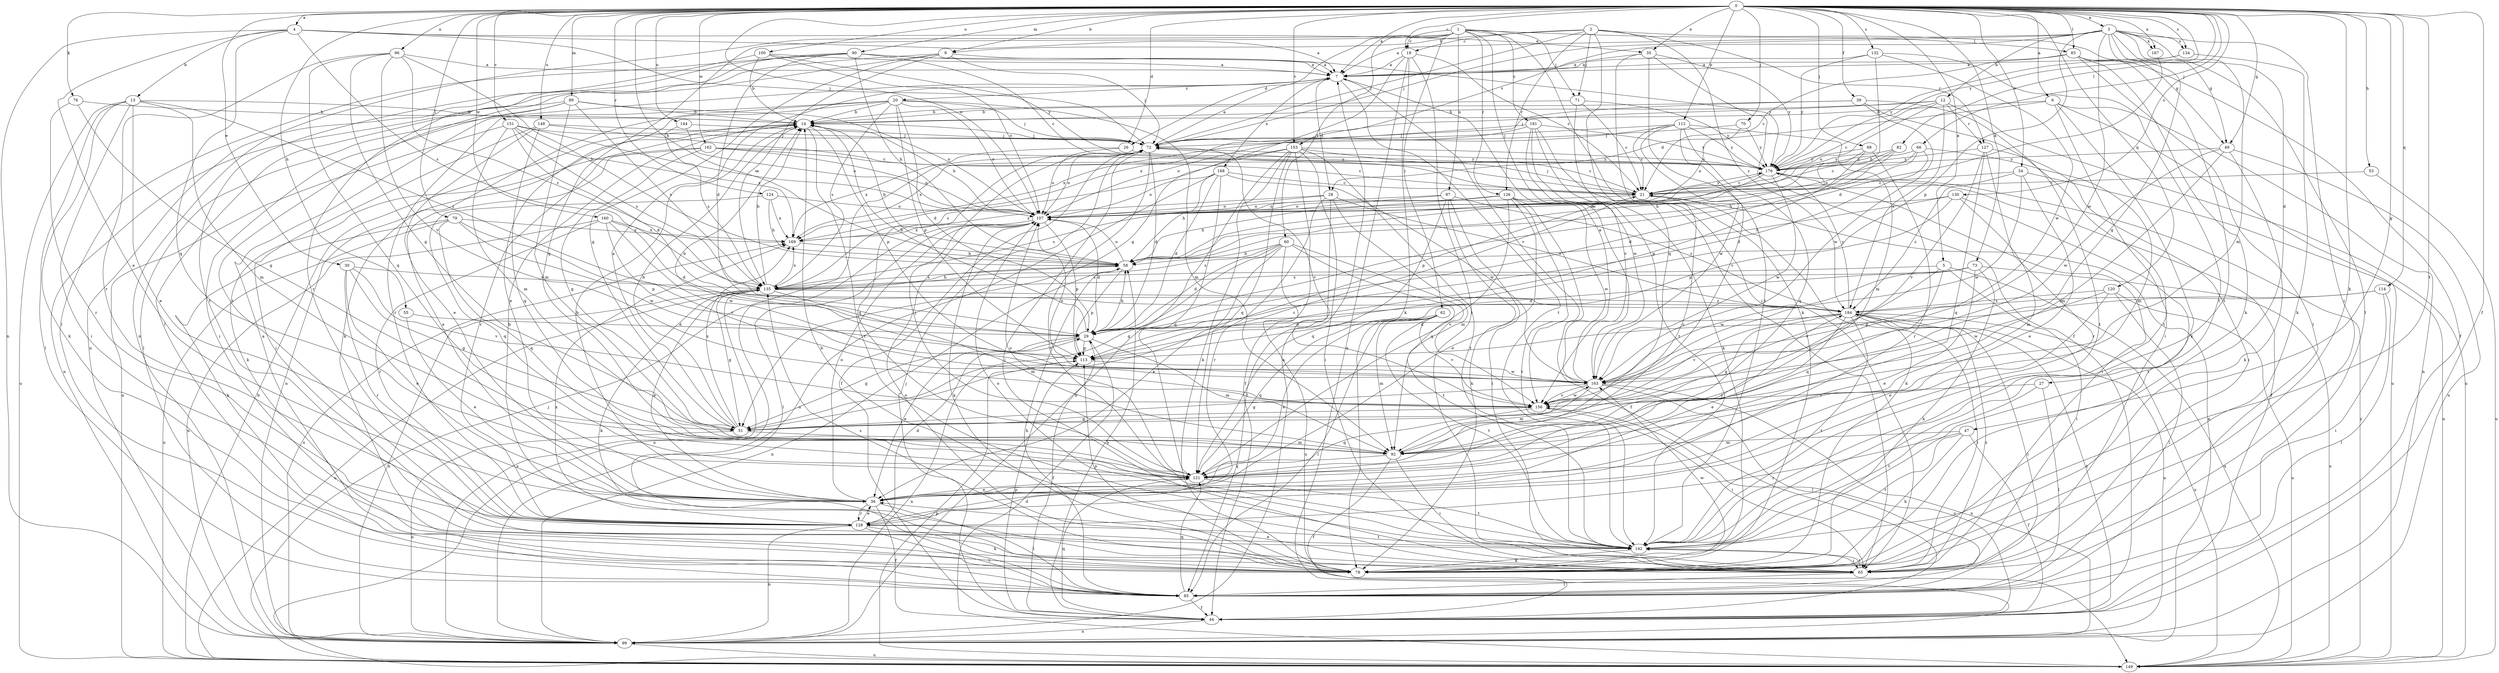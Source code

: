 strict digraph  {
0;
1;
2;
3;
4;
5;
6;
7;
9;
12;
13;
14;
19;
20;
21;
26;
27;
28;
29;
30;
34;
35;
36;
39;
44;
47;
49;
51;
53;
55;
58;
60;
62;
65;
66;
68;
70;
71;
72;
73;
76;
78;
79;
82;
83;
85;
89;
90;
92;
96;
97;
99;
100;
107;
112;
113;
114;
120;
121;
124;
126;
127;
128;
130;
132;
134;
135;
142;
144;
148;
149;
151;
153;
156;
160;
162;
163;
167;
168;
169;
176;
181;
184;
0 -> 3  [label=a];
0 -> 4  [label=a];
0 -> 5  [label=a];
0 -> 6  [label=a];
0 -> 7  [label=a];
0 -> 9  [label=b];
0 -> 19  [label=c];
0 -> 26  [label=d];
0 -> 30  [label=e];
0 -> 34  [label=e];
0 -> 35  [label=e];
0 -> 39  [label=f];
0 -> 44  [label=f];
0 -> 47  [label=g];
0 -> 49  [label=g];
0 -> 53  [label=h];
0 -> 55  [label=h];
0 -> 58  [label=h];
0 -> 66  [label=j];
0 -> 68  [label=j];
0 -> 70  [label=j];
0 -> 73  [label=k];
0 -> 76  [label=k];
0 -> 78  [label=k];
0 -> 79  [label=l];
0 -> 82  [label=l];
0 -> 83  [label=l];
0 -> 89  [label=m];
0 -> 90  [label=m];
0 -> 96  [label=n];
0 -> 100  [label=o];
0 -> 107  [label=o];
0 -> 112  [label=p];
0 -> 114  [label=q];
0 -> 120  [label=q];
0 -> 124  [label=r];
0 -> 130  [label=s];
0 -> 132  [label=s];
0 -> 134  [label=s];
0 -> 142  [label=t];
0 -> 144  [label=u];
0 -> 148  [label=u];
0 -> 151  [label=v];
0 -> 153  [label=v];
0 -> 160  [label=w];
0 -> 162  [label=w];
0 -> 167  [label=x];
0 -> 176  [label=y];
1 -> 19  [label=c];
1 -> 26  [label=d];
1 -> 60  [label=i];
1 -> 62  [label=i];
1 -> 65  [label=i];
1 -> 71  [label=j];
1 -> 83  [label=l];
1 -> 97  [label=n];
1 -> 99  [label=n];
1 -> 121  [label=q];
1 -> 126  [label=r];
1 -> 163  [label=w];
1 -> 181  [label=z];
2 -> 9  [label=b];
2 -> 19  [label=c];
2 -> 49  [label=g];
2 -> 71  [label=j];
2 -> 72  [label=j];
2 -> 121  [label=q];
2 -> 126  [label=r];
2 -> 127  [label=r];
2 -> 184  [label=z];
3 -> 7  [label=a];
3 -> 12  [label=b];
3 -> 27  [label=d];
3 -> 49  [label=g];
3 -> 51  [label=g];
3 -> 65  [label=i];
3 -> 72  [label=j];
3 -> 85  [label=l];
3 -> 92  [label=m];
3 -> 113  [label=p];
3 -> 134  [label=s];
3 -> 153  [label=v];
3 -> 163  [label=w];
3 -> 167  [label=x];
4 -> 7  [label=a];
4 -> 13  [label=b];
4 -> 35  [label=e];
4 -> 36  [label=e];
4 -> 72  [label=j];
4 -> 99  [label=n];
4 -> 121  [label=q];
4 -> 135  [label=s];
5 -> 65  [label=i];
5 -> 121  [label=q];
5 -> 135  [label=s];
5 -> 149  [label=u];
5 -> 156  [label=v];
6 -> 14  [label=b];
6 -> 28  [label=d];
6 -> 78  [label=k];
6 -> 99  [label=n];
6 -> 142  [label=t];
6 -> 149  [label=u];
7 -> 20  [label=c];
7 -> 28  [label=d];
7 -> 142  [label=t];
7 -> 156  [label=v];
7 -> 168  [label=x];
9 -> 7  [label=a];
9 -> 51  [label=g];
9 -> 72  [label=j];
9 -> 85  [label=l];
9 -> 135  [label=s];
9 -> 142  [label=t];
12 -> 14  [label=b];
12 -> 21  [label=c];
12 -> 72  [label=j];
12 -> 107  [label=o];
12 -> 127  [label=r];
12 -> 149  [label=u];
12 -> 184  [label=z];
13 -> 14  [label=b];
13 -> 36  [label=e];
13 -> 65  [label=i];
13 -> 78  [label=k];
13 -> 85  [label=l];
13 -> 92  [label=m];
13 -> 149  [label=u];
13 -> 184  [label=z];
14 -> 72  [label=j];
14 -> 99  [label=n];
14 -> 113  [label=p];
14 -> 128  [label=r];
14 -> 142  [label=t];
19 -> 7  [label=a];
19 -> 21  [label=c];
19 -> 51  [label=g];
19 -> 65  [label=i];
19 -> 78  [label=k];
19 -> 99  [label=n];
20 -> 14  [label=b];
20 -> 29  [label=d];
20 -> 36  [label=e];
20 -> 72  [label=j];
20 -> 78  [label=k];
20 -> 92  [label=m];
20 -> 107  [label=o];
20 -> 113  [label=p];
20 -> 128  [label=r];
20 -> 135  [label=s];
21 -> 72  [label=j];
21 -> 78  [label=k];
21 -> 99  [label=n];
21 -> 107  [label=o];
21 -> 176  [label=y];
26 -> 107  [label=o];
26 -> 169  [label=x];
26 -> 176  [label=y];
27 -> 85  [label=l];
27 -> 142  [label=t];
27 -> 156  [label=v];
28 -> 85  [label=l];
28 -> 92  [label=m];
28 -> 107  [label=o];
28 -> 128  [label=r];
28 -> 169  [label=x];
28 -> 184  [label=z];
29 -> 14  [label=b];
29 -> 36  [label=e];
29 -> 44  [label=f];
29 -> 51  [label=g];
29 -> 58  [label=h];
29 -> 92  [label=m];
29 -> 113  [label=p];
30 -> 36  [label=e];
30 -> 51  [label=g];
30 -> 128  [label=r];
30 -> 135  [label=s];
30 -> 156  [label=v];
34 -> 21  [label=c];
34 -> 36  [label=e];
34 -> 149  [label=u];
34 -> 163  [label=w];
34 -> 184  [label=z];
35 -> 7  [label=a];
35 -> 44  [label=f];
35 -> 78  [label=k];
35 -> 142  [label=t];
35 -> 176  [label=y];
36 -> 14  [label=b];
36 -> 44  [label=f];
36 -> 85  [label=l];
36 -> 107  [label=o];
36 -> 128  [label=r];
39 -> 14  [label=b];
39 -> 65  [label=i];
39 -> 142  [label=t];
39 -> 163  [label=w];
39 -> 169  [label=x];
44 -> 58  [label=h];
44 -> 72  [label=j];
44 -> 99  [label=n];
44 -> 113  [label=p];
44 -> 121  [label=q];
44 -> 156  [label=v];
44 -> 184  [label=z];
47 -> 44  [label=f];
47 -> 78  [label=k];
47 -> 92  [label=m];
47 -> 128  [label=r];
47 -> 142  [label=t];
49 -> 78  [label=k];
49 -> 92  [label=m];
49 -> 99  [label=n];
49 -> 163  [label=w];
49 -> 176  [label=y];
51 -> 7  [label=a];
51 -> 14  [label=b];
51 -> 21  [label=c];
51 -> 92  [label=m];
51 -> 99  [label=n];
51 -> 169  [label=x];
53 -> 21  [label=c];
53 -> 149  [label=u];
55 -> 29  [label=d];
55 -> 36  [label=e];
58 -> 14  [label=b];
58 -> 99  [label=n];
58 -> 107  [label=o];
58 -> 113  [label=p];
58 -> 135  [label=s];
60 -> 29  [label=d];
60 -> 36  [label=e];
60 -> 51  [label=g];
60 -> 58  [label=h];
60 -> 135  [label=s];
60 -> 142  [label=t];
60 -> 149  [label=u];
60 -> 156  [label=v];
62 -> 29  [label=d];
62 -> 36  [label=e];
62 -> 85  [label=l];
62 -> 92  [label=m];
62 -> 121  [label=q];
62 -> 142  [label=t];
62 -> 156  [label=v];
65 -> 14  [label=b];
65 -> 36  [label=e];
65 -> 72  [label=j];
65 -> 85  [label=l];
65 -> 142  [label=t];
65 -> 184  [label=z];
66 -> 29  [label=d];
66 -> 58  [label=h];
66 -> 92  [label=m];
66 -> 107  [label=o];
66 -> 176  [label=y];
68 -> 58  [label=h];
68 -> 113  [label=p];
68 -> 128  [label=r];
68 -> 176  [label=y];
70 -> 72  [label=j];
70 -> 107  [label=o];
70 -> 176  [label=y];
71 -> 14  [label=b];
71 -> 21  [label=c];
71 -> 156  [label=v];
71 -> 176  [label=y];
72 -> 7  [label=a];
72 -> 29  [label=d];
72 -> 44  [label=f];
72 -> 107  [label=o];
72 -> 121  [label=q];
72 -> 142  [label=t];
72 -> 156  [label=v];
72 -> 176  [label=y];
73 -> 29  [label=d];
73 -> 36  [label=e];
73 -> 78  [label=k];
73 -> 135  [label=s];
73 -> 149  [label=u];
73 -> 163  [label=w];
76 -> 14  [label=b];
76 -> 51  [label=g];
76 -> 128  [label=r];
78 -> 107  [label=o];
78 -> 113  [label=p];
78 -> 135  [label=s];
78 -> 163  [label=w];
78 -> 169  [label=x];
79 -> 78  [label=k];
79 -> 113  [label=p];
79 -> 121  [label=q];
79 -> 149  [label=u];
79 -> 163  [label=w];
79 -> 169  [label=x];
82 -> 21  [label=c];
82 -> 29  [label=d];
82 -> 58  [label=h];
82 -> 176  [label=y];
83 -> 7  [label=a];
83 -> 21  [label=c];
83 -> 44  [label=f];
83 -> 78  [label=k];
83 -> 85  [label=l];
83 -> 142  [label=t];
85 -> 7  [label=a];
85 -> 44  [label=f];
85 -> 58  [label=h];
85 -> 121  [label=q];
89 -> 14  [label=b];
89 -> 65  [label=i];
89 -> 85  [label=l];
89 -> 92  [label=m];
89 -> 99  [label=n];
89 -> 107  [label=o];
89 -> 135  [label=s];
90 -> 7  [label=a];
90 -> 21  [label=c];
90 -> 29  [label=d];
90 -> 58  [label=h];
90 -> 85  [label=l];
90 -> 99  [label=n];
90 -> 128  [label=r];
90 -> 176  [label=y];
92 -> 21  [label=c];
92 -> 44  [label=f];
92 -> 65  [label=i];
92 -> 121  [label=q];
96 -> 7  [label=a];
96 -> 51  [label=g];
96 -> 58  [label=h];
96 -> 121  [label=q];
96 -> 128  [label=r];
96 -> 156  [label=v];
96 -> 184  [label=z];
97 -> 65  [label=i];
97 -> 78  [label=k];
97 -> 107  [label=o];
97 -> 121  [label=q];
97 -> 135  [label=s];
97 -> 184  [label=z];
99 -> 7  [label=a];
99 -> 135  [label=s];
99 -> 149  [label=u];
99 -> 169  [label=x];
100 -> 7  [label=a];
100 -> 14  [label=b];
100 -> 107  [label=o];
100 -> 142  [label=t];
100 -> 176  [label=y];
107 -> 14  [label=b];
107 -> 29  [label=d];
107 -> 78  [label=k];
107 -> 85  [label=l];
107 -> 113  [label=p];
107 -> 149  [label=u];
107 -> 169  [label=x];
112 -> 21  [label=c];
112 -> 72  [label=j];
112 -> 92  [label=m];
112 -> 121  [label=q];
112 -> 156  [label=v];
112 -> 163  [label=w];
112 -> 169  [label=x];
112 -> 176  [label=y];
113 -> 99  [label=n];
113 -> 163  [label=w];
114 -> 65  [label=i];
114 -> 85  [label=l];
114 -> 113  [label=p];
114 -> 184  [label=z];
120 -> 36  [label=e];
120 -> 85  [label=l];
120 -> 149  [label=u];
120 -> 163  [label=w];
120 -> 184  [label=z];
121 -> 36  [label=e];
121 -> 72  [label=j];
121 -> 107  [label=o];
121 -> 142  [label=t];
121 -> 184  [label=z];
124 -> 58  [label=h];
124 -> 107  [label=o];
124 -> 121  [label=q];
124 -> 169  [label=x];
126 -> 36  [label=e];
126 -> 44  [label=f];
126 -> 58  [label=h];
126 -> 107  [label=o];
126 -> 121  [label=q];
126 -> 142  [label=t];
126 -> 163  [label=w];
127 -> 65  [label=i];
127 -> 121  [label=q];
127 -> 128  [label=r];
127 -> 156  [label=v];
127 -> 176  [label=y];
128 -> 14  [label=b];
128 -> 29  [label=d];
128 -> 36  [label=e];
128 -> 78  [label=k];
128 -> 85  [label=l];
128 -> 99  [label=n];
128 -> 142  [label=t];
130 -> 58  [label=h];
130 -> 92  [label=m];
130 -> 107  [label=o];
130 -> 113  [label=p];
130 -> 142  [label=t];
132 -> 7  [label=a];
132 -> 58  [label=h];
132 -> 142  [label=t];
132 -> 163  [label=w];
132 -> 176  [label=y];
134 -> 7  [label=a];
134 -> 78  [label=k];
134 -> 176  [label=y];
135 -> 14  [label=b];
135 -> 36  [label=e];
135 -> 51  [label=g];
135 -> 58  [label=h];
135 -> 78  [label=k];
135 -> 92  [label=m];
135 -> 99  [label=n];
135 -> 149  [label=u];
135 -> 169  [label=x];
135 -> 184  [label=z];
142 -> 65  [label=i];
142 -> 78  [label=k];
142 -> 107  [label=o];
144 -> 72  [label=j];
144 -> 107  [label=o];
144 -> 135  [label=s];
148 -> 21  [label=c];
148 -> 36  [label=e];
148 -> 65  [label=i];
148 -> 72  [label=j];
148 -> 121  [label=q];
149 -> 14  [label=b];
149 -> 29  [label=d];
149 -> 72  [label=j];
149 -> 113  [label=p];
149 -> 176  [label=y];
151 -> 29  [label=d];
151 -> 72  [label=j];
151 -> 92  [label=m];
151 -> 107  [label=o];
151 -> 135  [label=s];
151 -> 149  [label=u];
151 -> 169  [label=x];
153 -> 21  [label=c];
153 -> 44  [label=f];
153 -> 65  [label=i];
153 -> 78  [label=k];
153 -> 99  [label=n];
153 -> 121  [label=q];
153 -> 135  [label=s];
153 -> 142  [label=t];
153 -> 169  [label=x];
153 -> 176  [label=y];
156 -> 51  [label=g];
156 -> 65  [label=i];
156 -> 121  [label=q];
156 -> 163  [label=w];
160 -> 29  [label=d];
160 -> 99  [label=n];
160 -> 128  [label=r];
160 -> 156  [label=v];
160 -> 163  [label=w];
160 -> 169  [label=x];
162 -> 21  [label=c];
162 -> 36  [label=e];
162 -> 51  [label=g];
162 -> 78  [label=k];
162 -> 107  [label=o];
162 -> 176  [label=y];
163 -> 7  [label=a];
163 -> 14  [label=b];
163 -> 51  [label=g];
163 -> 85  [label=l];
163 -> 92  [label=m];
163 -> 99  [label=n];
163 -> 107  [label=o];
163 -> 156  [label=v];
167 -> 29  [label=d];
168 -> 21  [label=c];
168 -> 29  [label=d];
168 -> 58  [label=h];
168 -> 99  [label=n];
168 -> 107  [label=o];
168 -> 121  [label=q];
168 -> 163  [label=w];
169 -> 58  [label=h];
176 -> 21  [label=c];
176 -> 44  [label=f];
176 -> 65  [label=i];
176 -> 113  [label=p];
176 -> 163  [label=w];
181 -> 65  [label=i];
181 -> 72  [label=j];
181 -> 78  [label=k];
181 -> 107  [label=o];
181 -> 142  [label=t];
181 -> 163  [label=w];
181 -> 176  [label=y];
184 -> 29  [label=d];
184 -> 36  [label=e];
184 -> 51  [label=g];
184 -> 65  [label=i];
184 -> 85  [label=l];
184 -> 99  [label=n];
184 -> 142  [label=t];
184 -> 149  [label=u];
184 -> 156  [label=v];
184 -> 176  [label=y];
}
